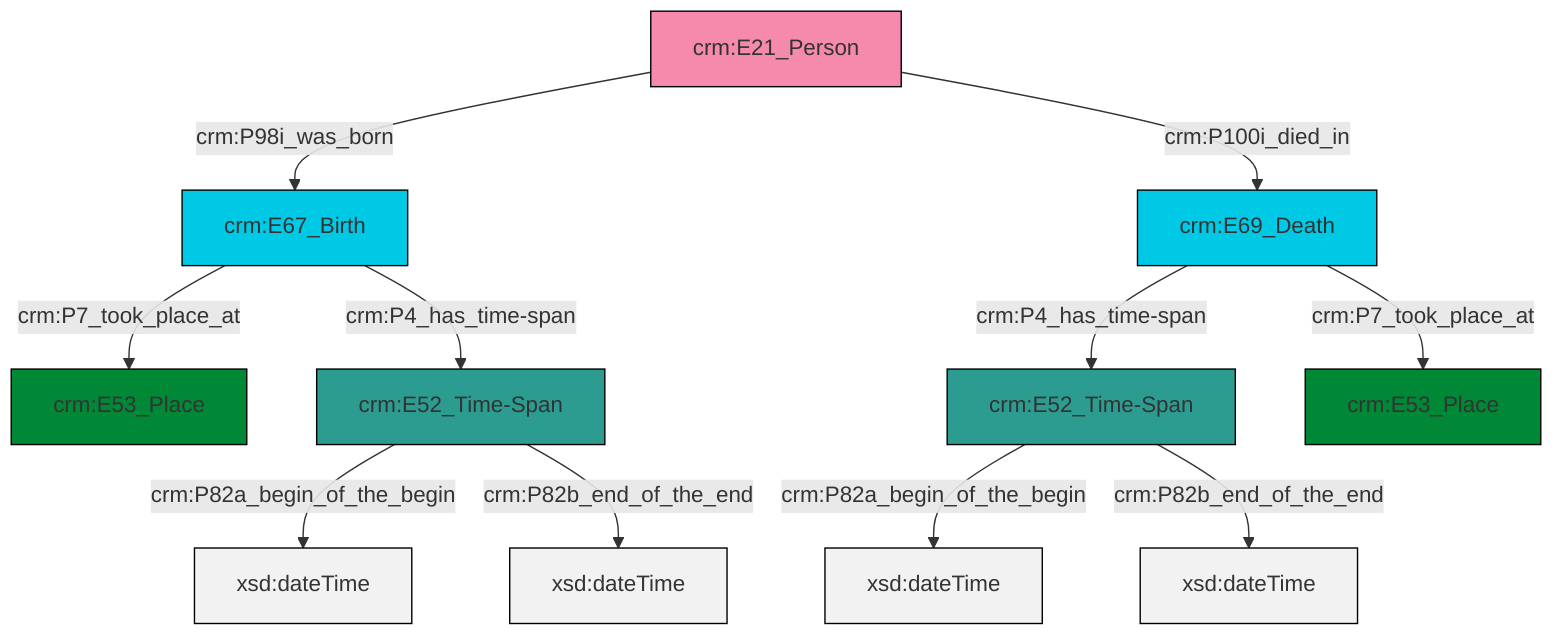 graph TD
classDef Literal fill:#f2f2f2,stroke:#000000;
classDef CRM_Entity fill:#FFFFFF,stroke:#000000;
classDef Temporal_Entity fill:#00C9E6, stroke:#000000;
classDef Type fill:#E18312, stroke:#000000;
classDef Time-Span fill:#2C9C91, stroke:#000000;
classDef Appellation fill:#FFEB7F, stroke:#000000;
classDef Place fill:#008836, stroke:#000000;
classDef Persistent_Item fill:#B266B2, stroke:#000000;
classDef Conceptual_Object fill:#FFD700, stroke:#000000;
classDef Physical_Thing fill:#D2B48C, stroke:#000000;
classDef Actor fill:#f58aad, stroke:#000000;
classDef PC_Classes fill:#4ce600, stroke:#000000;
classDef Multi fill:#cccccc,stroke:#000000;

2["crm:E52_Time-Span"]:::Time-Span -->|crm:P82a_begin_of_the_begin| 3[xsd:dateTime]:::Literal
5["crm:E52_Time-Span"]:::Time-Span -->|crm:P82a_begin_of_the_begin| 6[xsd:dateTime]:::Literal
2["crm:E52_Time-Span"]:::Time-Span -->|crm:P82b_end_of_the_end| 9[xsd:dateTime]:::Literal
5["crm:E52_Time-Span"]:::Time-Span -->|crm:P82b_end_of_the_end| 10[xsd:dateTime]:::Literal
11["crm:E69_Death"]:::Temporal_Entity -->|crm:P7_took_place_at| 7["crm:E53_Place"]:::Place
12["crm:E67_Birth"]:::Temporal_Entity -->|crm:P4_has_time-span| 2["crm:E52_Time-Span"]:::Time-Span
13["crm:E21_Person"]:::Actor -->|crm:P98i_was_born| 12["crm:E67_Birth"]:::Temporal_Entity
13["crm:E21_Person"]:::Actor -->|crm:P100i_died_in| 11["crm:E69_Death"]:::Temporal_Entity
12["crm:E67_Birth"]:::Temporal_Entity -->|crm:P7_took_place_at| 0["crm:E53_Place"]:::Place
11["crm:E69_Death"]:::Temporal_Entity -->|crm:P4_has_time-span| 5["crm:E52_Time-Span"]:::Time-Span